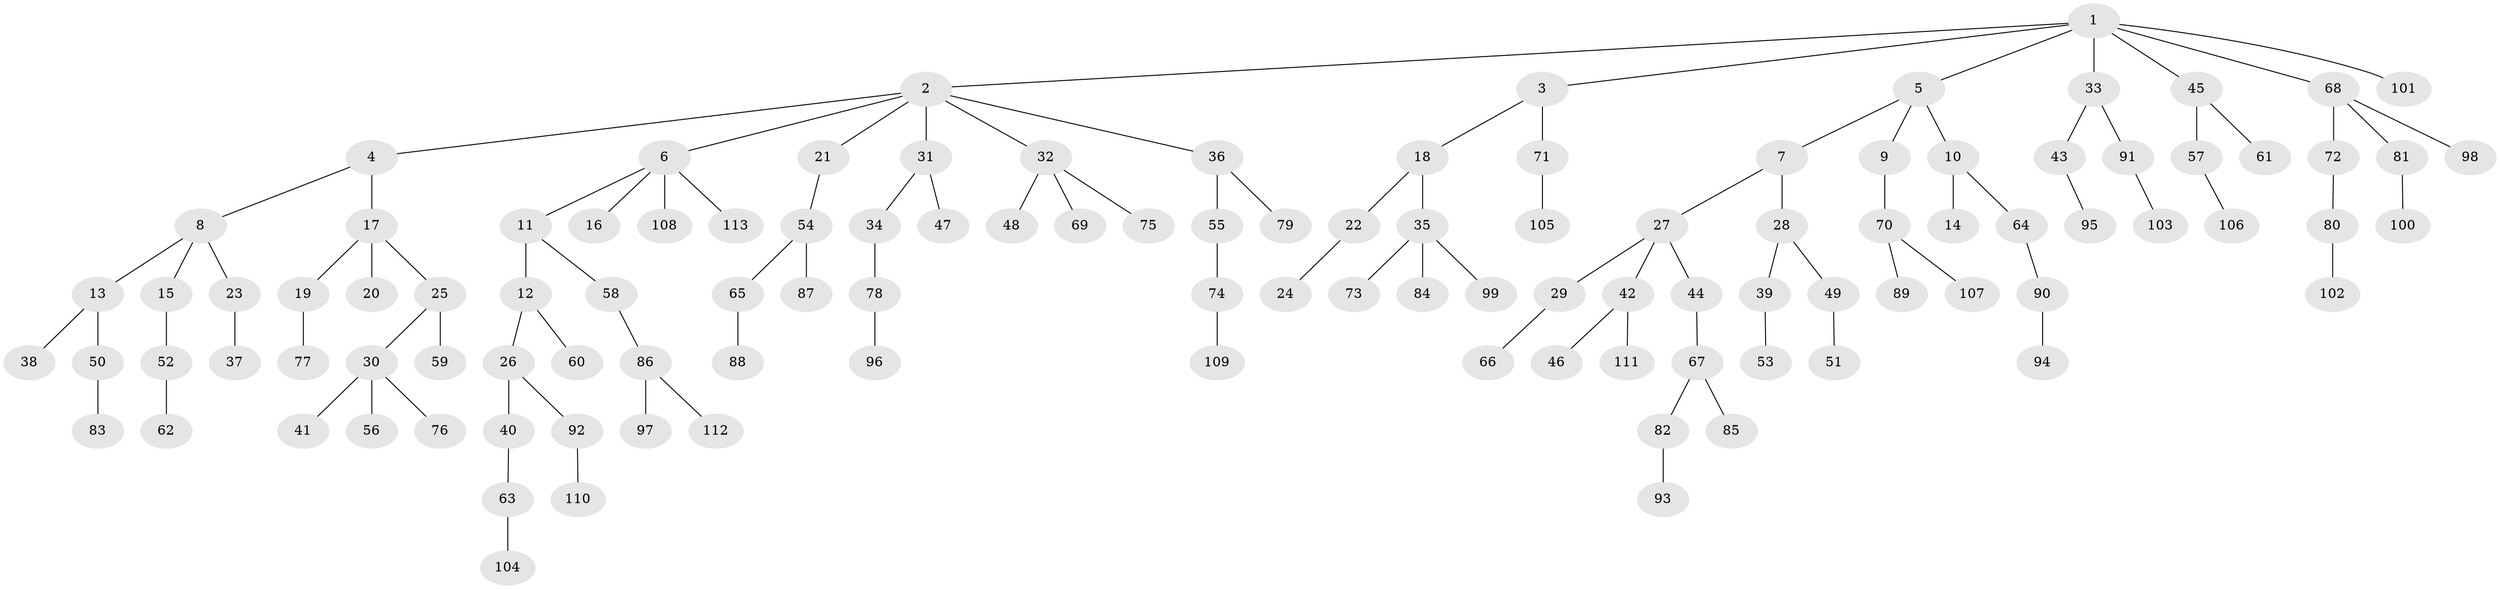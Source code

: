 // coarse degree distribution, {8: 0.029411764705882353, 3: 0.14705882352941177, 4: 0.058823529411764705, 1: 0.6176470588235294, 2: 0.11764705882352941, 6: 0.029411764705882353}
// Generated by graph-tools (version 1.1) at 2025/37/03/04/25 23:37:21]
// undirected, 113 vertices, 112 edges
graph export_dot {
  node [color=gray90,style=filled];
  1;
  2;
  3;
  4;
  5;
  6;
  7;
  8;
  9;
  10;
  11;
  12;
  13;
  14;
  15;
  16;
  17;
  18;
  19;
  20;
  21;
  22;
  23;
  24;
  25;
  26;
  27;
  28;
  29;
  30;
  31;
  32;
  33;
  34;
  35;
  36;
  37;
  38;
  39;
  40;
  41;
  42;
  43;
  44;
  45;
  46;
  47;
  48;
  49;
  50;
  51;
  52;
  53;
  54;
  55;
  56;
  57;
  58;
  59;
  60;
  61;
  62;
  63;
  64;
  65;
  66;
  67;
  68;
  69;
  70;
  71;
  72;
  73;
  74;
  75;
  76;
  77;
  78;
  79;
  80;
  81;
  82;
  83;
  84;
  85;
  86;
  87;
  88;
  89;
  90;
  91;
  92;
  93;
  94;
  95;
  96;
  97;
  98;
  99;
  100;
  101;
  102;
  103;
  104;
  105;
  106;
  107;
  108;
  109;
  110;
  111;
  112;
  113;
  1 -- 2;
  1 -- 3;
  1 -- 5;
  1 -- 33;
  1 -- 45;
  1 -- 68;
  1 -- 101;
  2 -- 4;
  2 -- 6;
  2 -- 21;
  2 -- 31;
  2 -- 32;
  2 -- 36;
  3 -- 18;
  3 -- 71;
  4 -- 8;
  4 -- 17;
  5 -- 7;
  5 -- 9;
  5 -- 10;
  6 -- 11;
  6 -- 16;
  6 -- 108;
  6 -- 113;
  7 -- 27;
  7 -- 28;
  8 -- 13;
  8 -- 15;
  8 -- 23;
  9 -- 70;
  10 -- 14;
  10 -- 64;
  11 -- 12;
  11 -- 58;
  12 -- 26;
  12 -- 60;
  13 -- 38;
  13 -- 50;
  15 -- 52;
  17 -- 19;
  17 -- 20;
  17 -- 25;
  18 -- 22;
  18 -- 35;
  19 -- 77;
  21 -- 54;
  22 -- 24;
  23 -- 37;
  25 -- 30;
  25 -- 59;
  26 -- 40;
  26 -- 92;
  27 -- 29;
  27 -- 42;
  27 -- 44;
  28 -- 39;
  28 -- 49;
  29 -- 66;
  30 -- 41;
  30 -- 56;
  30 -- 76;
  31 -- 34;
  31 -- 47;
  32 -- 48;
  32 -- 69;
  32 -- 75;
  33 -- 43;
  33 -- 91;
  34 -- 78;
  35 -- 73;
  35 -- 84;
  35 -- 99;
  36 -- 55;
  36 -- 79;
  39 -- 53;
  40 -- 63;
  42 -- 46;
  42 -- 111;
  43 -- 95;
  44 -- 67;
  45 -- 57;
  45 -- 61;
  49 -- 51;
  50 -- 83;
  52 -- 62;
  54 -- 65;
  54 -- 87;
  55 -- 74;
  57 -- 106;
  58 -- 86;
  63 -- 104;
  64 -- 90;
  65 -- 88;
  67 -- 82;
  67 -- 85;
  68 -- 72;
  68 -- 81;
  68 -- 98;
  70 -- 89;
  70 -- 107;
  71 -- 105;
  72 -- 80;
  74 -- 109;
  78 -- 96;
  80 -- 102;
  81 -- 100;
  82 -- 93;
  86 -- 97;
  86 -- 112;
  90 -- 94;
  91 -- 103;
  92 -- 110;
}

